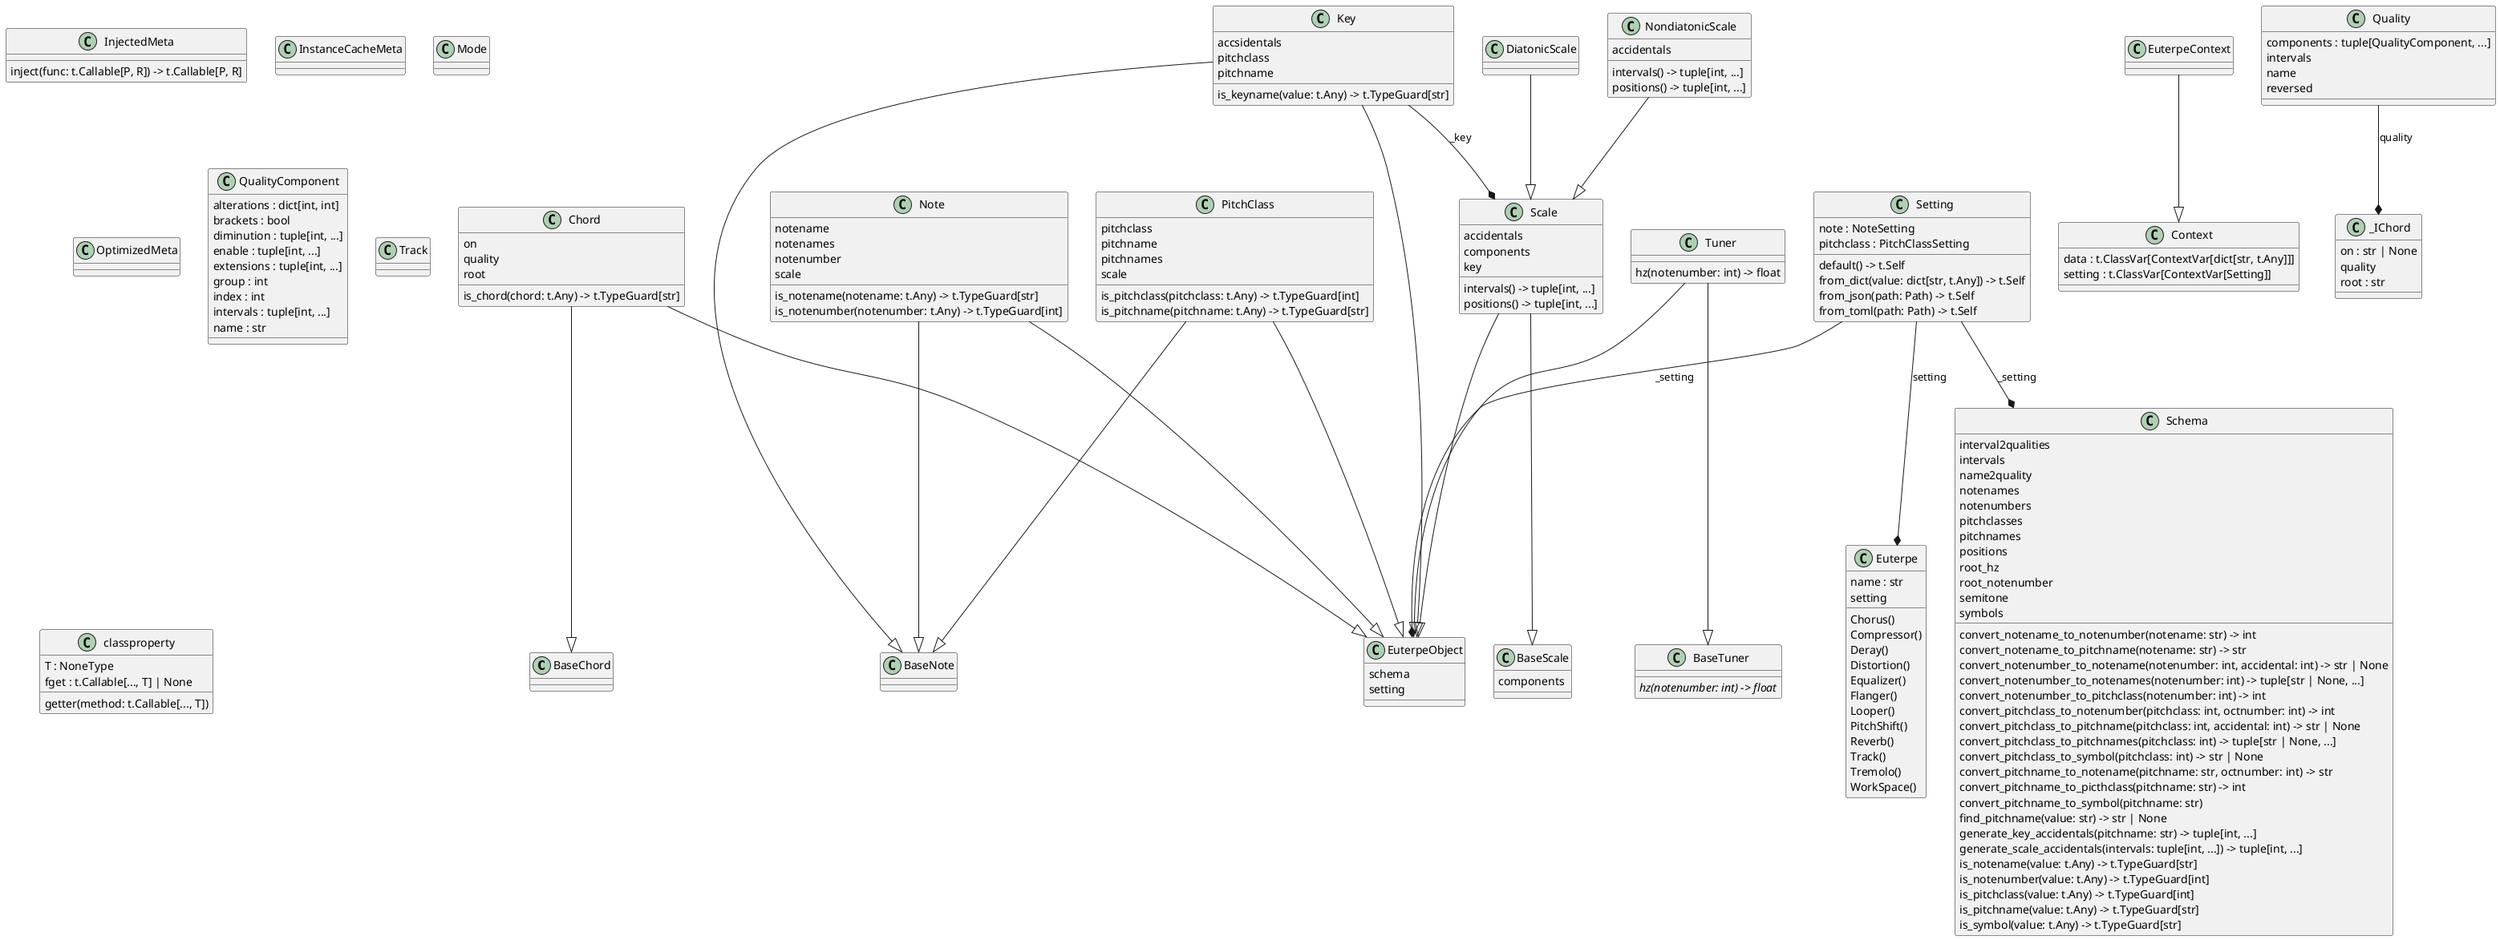 @startuml classes
set namespaceSeparator none
class "BaseChord" as euterpe.chord._base.BaseChord {
}
class "BaseNote" as euterpe.note._base.BaseNote {
}
class "BaseScale" as euterpe.scale._base.BaseScale {
  components
}
class "BaseTuner" as euterpe.tuner._base.BaseTuner {
  {abstract}hz(notenumber: int) -> float
}
class "Chord" as euterpe.chord.chord.Chord {
  on
  quality
  root
  is_chord(chord: t.Any) -> t.TypeGuard[str]
}
class "Context" as euterpe._core.framework.context.Context {
  data : t.ClassVar[ContextVar[dict[str, t.Any]]]
  setting : t.ClassVar[ContextVar[Setting]]
}
class "DiatonicScale" as euterpe.scale.diatonic.DiatonicScale {
}
class "Euterpe" as euterpe.utils.euterpe.Euterpe {
  name : str
  setting
  Chorus()
  Compressor()
  Deray()
  Distortion()
  Equalizer()
  Flanger()
  Looper()
  PitchShift()
  Reverb()
  Track()
  Tremolo()
  WorkSpace()
}
class "EuterpeContext" as euterpe.utils.context.EuterpeContext {
}
class "EuterpeObject" as euterpe._core.object.EuterpeObject {
  schema
  setting
}
class "InjectedMeta" as euterpe._core.framework.inject.InjectedMeta {
  inject(func: t.Callable[P, R]) -> t.Callable[P, R]
}
class "InstanceCacheMeta" as euterpe._core.framework.instancecache.InstanceCacheMeta {
}
class "Key" as euterpe.note.key.Key {
  accsidentals
  pitchclass
  pitchname
  is_keyname(value: t.Any) -> t.TypeGuard[str]
}
class "Mode" as euterpe.scale.mode.Mode {
}
class "NondiatonicScale" as euterpe.scale.diatonic.NondiatonicScale {
  accidentals
  intervals() -> tuple[int, ...]
  positions() -> tuple[int, ...]
}
class "Note" as euterpe.note.note.Note {
  notename
  notenames
  notenumber
  scale
  is_notename(notename: t.Any) -> t.TypeGuard[str]
  is_notenumber(notenumber: t.Any) -> t.TypeGuard[int]
}
class "OptimizedMeta" as euterpe._core.framework.optimize.OptimizedMeta {
}
class "PitchClass" as euterpe.note.pitchclass.PitchClass {
  pitchclass
  pitchname
  pitchnames
  scale
  is_pitchclass(pitchclass: t.Any) -> t.TypeGuard[int]
  is_pitchname(pitchname: t.Any) -> t.TypeGuard[str]
}
class "Quality" as euterpe.chord.quality.Quality {
  components : tuple[QualityComponent, ...]
  intervals
  name
  reversed
}
class "QualityComponent" as euterpe.chord.quality.QualityComponent {
  alterations : dict[int, int]
  brackets : bool
  diminution : tuple[int, ...]
  enable : tuple[int, ...]
  extensions : tuple[int, ...]
  group : int
  index : int
  intervals : tuple[int, ...]
  name : str
}
class "Scale" as euterpe.scale.scale.Scale {
  accidentals
  components
  key
  intervals() -> tuple[int, ...]
  positions() -> tuple[int, ...]
}
class "Schema" as euterpe._core.schema.Schema {
  interval2qualities
  intervals
  name2quality
  notenames
  notenumbers
  pitchclasses
  pitchnames
  positions
  root_hz
  root_notenumber
  semitone
  symbols
  convert_notename_to_notenumber(notename: str) -> int
  convert_notename_to_pitchname(notename: str) -> str
  convert_notenumber_to_notename(notenumber: int, accidental: int) -> str | None
  convert_notenumber_to_notenames(notenumber: int) -> tuple[str | None, ...]
  convert_notenumber_to_pitchclass(notenumber: int) -> int
  convert_pitchclass_to_notenumber(pitchclass: int, octnumber: int) -> int
  convert_pitchclass_to_pitchname(pitchclass: int, accidental: int) -> str | None
  convert_pitchclass_to_pitchnames(pitchclass: int) -> tuple[str | None, ...]
  convert_pitchclass_to_symbol(pitchclass: int) -> str | None
  convert_pitchname_to_notename(pitchname: str, octnumber: int) -> str
  convert_pitchname_to_picthclass(pitchname: str) -> int
  convert_pitchname_to_symbol(pitchname: str)
  find_pitchname(value: str) -> str | None
  generate_key_accidentals(pitchname: str) -> tuple[int, ...]
  generate_scale_accidentals(intervals: tuple[int, ...]) -> tuple[int, ...]
  is_notename(value: t.Any) -> t.TypeGuard[str]
  is_notenumber(value: t.Any) -> t.TypeGuard[int]
  is_pitchclass(value: t.Any) -> t.TypeGuard[int]
  is_pitchname(value: t.Any) -> t.TypeGuard[str]
  is_symbol(value: t.Any) -> t.TypeGuard[str]
}
class "Setting" as euterpe._core.setting.Setting {
  note : NoteSetting
  pitchclass : PitchClassSetting
  default() -> t.Self
  from_dict(value: dict[str, t.Any]) -> t.Self
  from_json(path: Path) -> t.Self
  from_toml(path: Path) -> t.Self
}
class "Track" as euterpe.utils.track.Track {
}
class "Tuner" as euterpe.tuner.tuner.Tuner {
  hz(notenumber: int) -> float
}
class "_IChord" as euterpe.chord.chord._IChord {
  on : str | None
  quality
  root : str
}
class "classproperty" as euterpe._core.utils.decorators.classproperty {
  T : NoneType
  fget : t.Callable[..., T] | None
  getter(method: t.Callable[..., T])
}
euterpe.chord.chord.Chord --|> euterpe._core.object.EuterpeObject
euterpe.chord.chord.Chord --|> euterpe.chord._base.BaseChord
euterpe.note.key.Key --|> euterpe._core.object.EuterpeObject
euterpe.note.key.Key --|> euterpe.note._base.BaseNote
euterpe.note.note.Note --|> euterpe._core.object.EuterpeObject
euterpe.note.note.Note --|> euterpe.note._base.BaseNote
euterpe.note.pitchclass.PitchClass --|> euterpe._core.object.EuterpeObject
euterpe.note.pitchclass.PitchClass --|> euterpe.note._base.BaseNote
euterpe.scale.diatonic.DiatonicScale --|> euterpe.scale.scale.Scale
euterpe.scale.diatonic.NondiatonicScale --|> euterpe.scale.scale.Scale
euterpe.scale.scale.Scale --|> euterpe._core.object.EuterpeObject
euterpe.scale.scale.Scale --|> euterpe.scale._base.BaseScale
euterpe.tuner.tuner.Tuner --|> euterpe._core.object.EuterpeObject
euterpe.tuner.tuner.Tuner --|> euterpe.tuner._base.BaseTuner
euterpe.utils.context.EuterpeContext --|> euterpe._core.framework.context.Context
euterpe._core.setting.Setting --* euterpe._core.object.EuterpeObject : _setting
euterpe._core.setting.Setting --* euterpe._core.schema.Schema : _setting
euterpe._core.setting.Setting --* euterpe.utils.euterpe.Euterpe : setting
euterpe.chord.quality.Quality --* euterpe.chord.chord._IChord : quality
euterpe.note.key.Key --* euterpe.scale.scale.Scale : _key
@enduml
